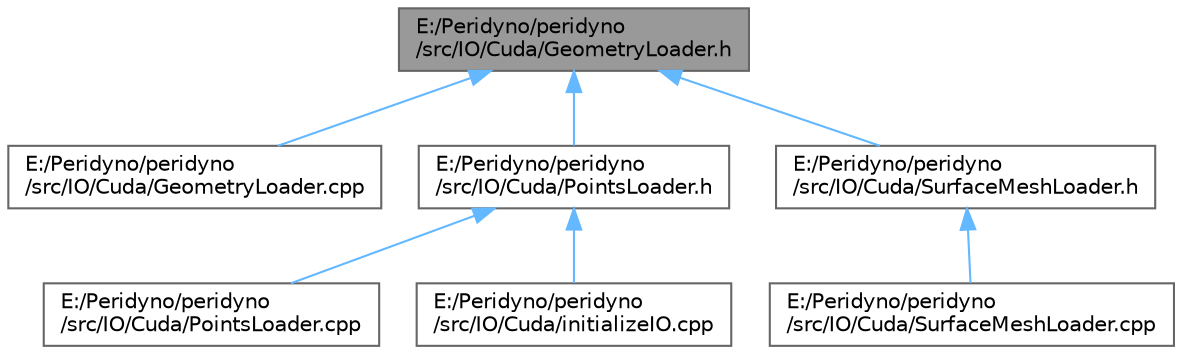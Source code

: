 digraph "E:/Peridyno/peridyno/src/IO/Cuda/GeometryLoader.h"
{
 // LATEX_PDF_SIZE
  bgcolor="transparent";
  edge [fontname=Helvetica,fontsize=10,labelfontname=Helvetica,labelfontsize=10];
  node [fontname=Helvetica,fontsize=10,shape=box,height=0.2,width=0.4];
  Node1 [id="Node000001",label="E:/Peridyno/peridyno\l/src/IO/Cuda/GeometryLoader.h",height=0.2,width=0.4,color="gray40", fillcolor="grey60", style="filled", fontcolor="black",tooltip=" "];
  Node1 -> Node2 [id="edge1_Node000001_Node000002",dir="back",color="steelblue1",style="solid",tooltip=" "];
  Node2 [id="Node000002",label="E:/Peridyno/peridyno\l/src/IO/Cuda/GeometryLoader.cpp",height=0.2,width=0.4,color="grey40", fillcolor="white", style="filled",URL="$_geometry_loader_8cpp.html",tooltip=" "];
  Node1 -> Node3 [id="edge2_Node000001_Node000003",dir="back",color="steelblue1",style="solid",tooltip=" "];
  Node3 [id="Node000003",label="E:/Peridyno/peridyno\l/src/IO/Cuda/PointsLoader.h",height=0.2,width=0.4,color="grey40", fillcolor="white", style="filled",URL="$_points_loader_8h.html",tooltip=" "];
  Node3 -> Node4 [id="edge3_Node000003_Node000004",dir="back",color="steelblue1",style="solid",tooltip=" "];
  Node4 [id="Node000004",label="E:/Peridyno/peridyno\l/src/IO/Cuda/PointsLoader.cpp",height=0.2,width=0.4,color="grey40", fillcolor="white", style="filled",URL="$_points_loader_8cpp.html",tooltip=" "];
  Node3 -> Node5 [id="edge4_Node000003_Node000005",dir="back",color="steelblue1",style="solid",tooltip=" "];
  Node5 [id="Node000005",label="E:/Peridyno/peridyno\l/src/IO/Cuda/initializeIO.cpp",height=0.2,width=0.4,color="grey40", fillcolor="white", style="filled",URL="$initialize_i_o_8cpp.html",tooltip=" "];
  Node1 -> Node6 [id="edge5_Node000001_Node000006",dir="back",color="steelblue1",style="solid",tooltip=" "];
  Node6 [id="Node000006",label="E:/Peridyno/peridyno\l/src/IO/Cuda/SurfaceMeshLoader.h",height=0.2,width=0.4,color="grey40", fillcolor="white", style="filled",URL="$_surface_mesh_loader_8h.html",tooltip=" "];
  Node6 -> Node7 [id="edge6_Node000006_Node000007",dir="back",color="steelblue1",style="solid",tooltip=" "];
  Node7 [id="Node000007",label="E:/Peridyno/peridyno\l/src/IO/Cuda/SurfaceMeshLoader.cpp",height=0.2,width=0.4,color="grey40", fillcolor="white", style="filled",URL="$_surface_mesh_loader_8cpp.html",tooltip=" "];
}
